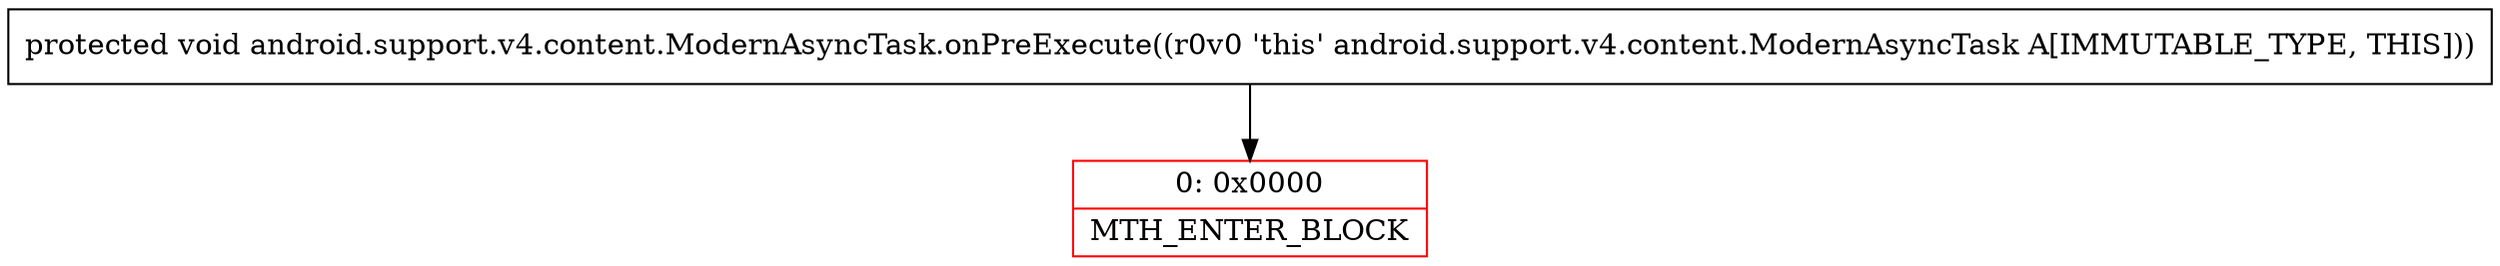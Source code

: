 digraph "CFG forandroid.support.v4.content.ModernAsyncTask.onPreExecute()V" {
subgraph cluster_Region_544243904 {
label = "R(0)";
node [shape=record,color=blue];
}
Node_0 [shape=record,color=red,label="{0\:\ 0x0000|MTH_ENTER_BLOCK\l}"];
MethodNode[shape=record,label="{protected void android.support.v4.content.ModernAsyncTask.onPreExecute((r0v0 'this' android.support.v4.content.ModernAsyncTask A[IMMUTABLE_TYPE, THIS])) }"];
MethodNode -> Node_0;
}

